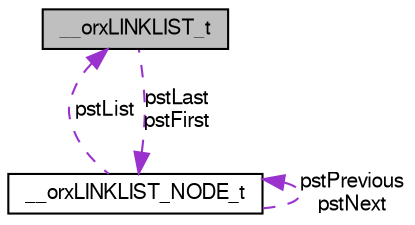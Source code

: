 digraph G
{
  bgcolor="transparent";
  edge [fontname="FreeSans",fontsize=10,labelfontname="FreeSans",labelfontsize=10];
  node [fontname="FreeSans",fontsize=10,shape=record];
  Node1 [label="__orxLINKLIST_t",height=0.2,width=0.4,color="black", fillcolor="grey75", style="filled" fontcolor="black"];
  Node2 -> Node1 [dir=back,color="darkorchid3",fontsize=10,style="dashed",label="pstLast\npstFirst",fontname="FreeSans"];
  Node2 [label="__orxLINKLIST_NODE_t",height=0.2,width=0.4,color="black",URL="$struct____orx_l_i_n_k_l_i_s_t___n_o_d_e__t.html"];
  Node2 -> Node2 [dir=back,color="darkorchid3",fontsize=10,style="dashed",label="pstPrevious\npstNext",fontname="FreeSans"];
  Node1 -> Node2 [dir=back,color="darkorchid3",fontsize=10,style="dashed",label="pstList",fontname="FreeSans"];
}
